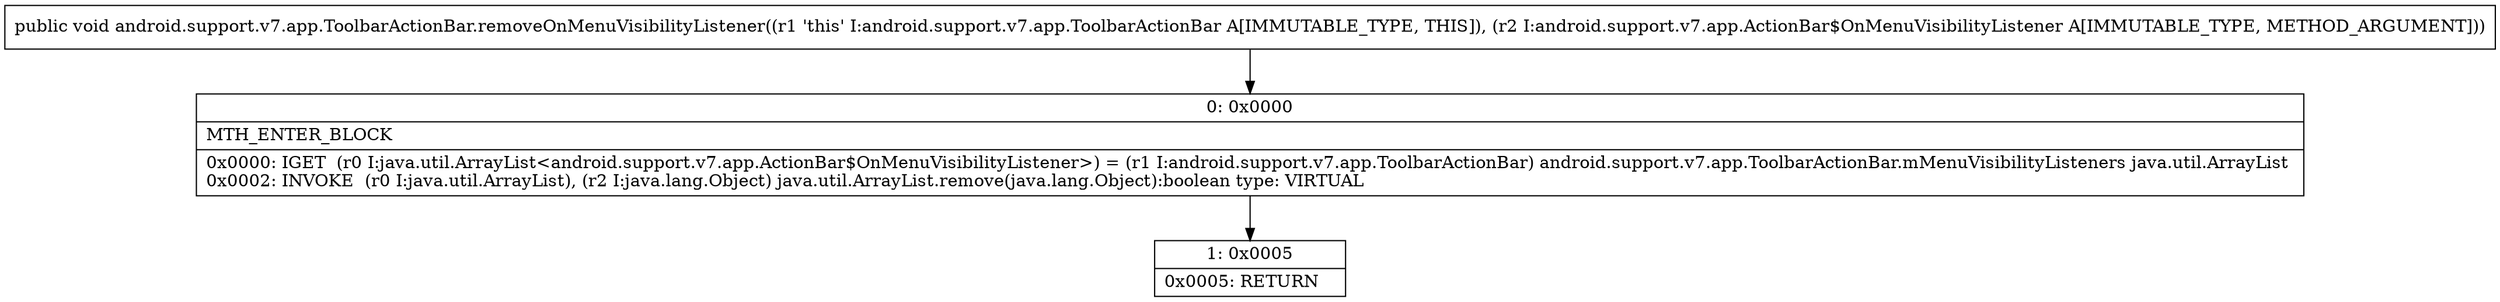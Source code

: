 digraph "CFG forandroid.support.v7.app.ToolbarActionBar.removeOnMenuVisibilityListener(Landroid\/support\/v7\/app\/ActionBar$OnMenuVisibilityListener;)V" {
Node_0 [shape=record,label="{0\:\ 0x0000|MTH_ENTER_BLOCK\l|0x0000: IGET  (r0 I:java.util.ArrayList\<android.support.v7.app.ActionBar$OnMenuVisibilityListener\>) = (r1 I:android.support.v7.app.ToolbarActionBar) android.support.v7.app.ToolbarActionBar.mMenuVisibilityListeners java.util.ArrayList \l0x0002: INVOKE  (r0 I:java.util.ArrayList), (r2 I:java.lang.Object) java.util.ArrayList.remove(java.lang.Object):boolean type: VIRTUAL \l}"];
Node_1 [shape=record,label="{1\:\ 0x0005|0x0005: RETURN   \l}"];
MethodNode[shape=record,label="{public void android.support.v7.app.ToolbarActionBar.removeOnMenuVisibilityListener((r1 'this' I:android.support.v7.app.ToolbarActionBar A[IMMUTABLE_TYPE, THIS]), (r2 I:android.support.v7.app.ActionBar$OnMenuVisibilityListener A[IMMUTABLE_TYPE, METHOD_ARGUMENT])) }"];
MethodNode -> Node_0;
Node_0 -> Node_1;
}

